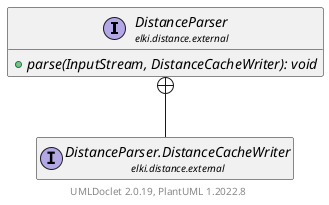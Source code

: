 @startuml
    remove .*\.(Instance|Par|Parameterizer|Factory)$
    set namespaceSeparator none
    hide empty fields
    hide empty methods

    interface "<size:14>DistanceParser\n<size:10>elki.distance.external" as elki.distance.external.DistanceParser [[DistanceParser.html]] {
        {abstract} +parse(InputStream, DistanceCacheWriter): void
    }
    interface "<size:14>DistanceParser.DistanceCacheWriter\n<size:10>elki.distance.external" as elki.distance.external.DistanceParser.DistanceCacheWriter [[DistanceParser.DistanceCacheWriter.html]]

    elki.distance.external.DistanceParser +-- elki.distance.external.DistanceParser.DistanceCacheWriter

    center footer UMLDoclet 2.0.19, PlantUML 1.2022.8
@enduml

